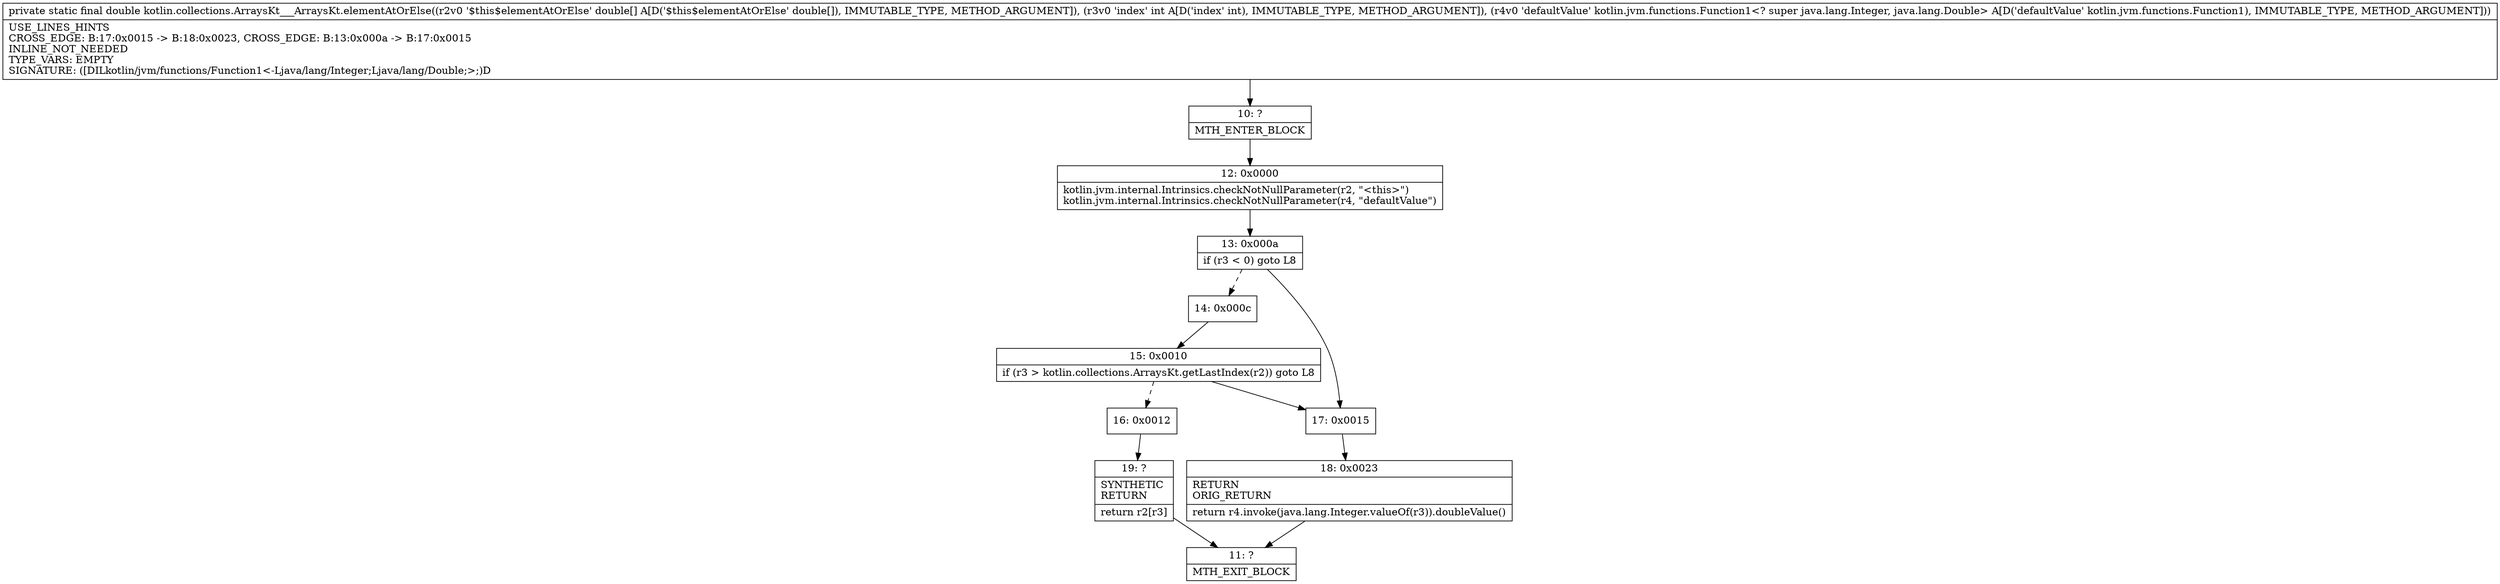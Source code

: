 digraph "CFG forkotlin.collections.ArraysKt___ArraysKt.elementAtOrElse([DILkotlin\/jvm\/functions\/Function1;)D" {
Node_10 [shape=record,label="{10\:\ ?|MTH_ENTER_BLOCK\l}"];
Node_12 [shape=record,label="{12\:\ 0x0000|kotlin.jvm.internal.Intrinsics.checkNotNullParameter(r2, \"\<this\>\")\lkotlin.jvm.internal.Intrinsics.checkNotNullParameter(r4, \"defaultValue\")\l}"];
Node_13 [shape=record,label="{13\:\ 0x000a|if (r3 \< 0) goto L8\l}"];
Node_14 [shape=record,label="{14\:\ 0x000c}"];
Node_15 [shape=record,label="{15\:\ 0x0010|if (r3 \> kotlin.collections.ArraysKt.getLastIndex(r2)) goto L8\l}"];
Node_16 [shape=record,label="{16\:\ 0x0012}"];
Node_19 [shape=record,label="{19\:\ ?|SYNTHETIC\lRETURN\l|return r2[r3]\l}"];
Node_11 [shape=record,label="{11\:\ ?|MTH_EXIT_BLOCK\l}"];
Node_17 [shape=record,label="{17\:\ 0x0015}"];
Node_18 [shape=record,label="{18\:\ 0x0023|RETURN\lORIG_RETURN\l|return r4.invoke(java.lang.Integer.valueOf(r3)).doubleValue()\l}"];
MethodNode[shape=record,label="{private static final double kotlin.collections.ArraysKt___ArraysKt.elementAtOrElse((r2v0 '$this$elementAtOrElse' double[] A[D('$this$elementAtOrElse' double[]), IMMUTABLE_TYPE, METHOD_ARGUMENT]), (r3v0 'index' int A[D('index' int), IMMUTABLE_TYPE, METHOD_ARGUMENT]), (r4v0 'defaultValue' kotlin.jvm.functions.Function1\<? super java.lang.Integer, java.lang.Double\> A[D('defaultValue' kotlin.jvm.functions.Function1), IMMUTABLE_TYPE, METHOD_ARGUMENT]))  | USE_LINES_HINTS\lCROSS_EDGE: B:17:0x0015 \-\> B:18:0x0023, CROSS_EDGE: B:13:0x000a \-\> B:17:0x0015\lINLINE_NOT_NEEDED\lTYPE_VARS: EMPTY\lSIGNATURE: ([DILkotlin\/jvm\/functions\/Function1\<\-Ljava\/lang\/Integer;Ljava\/lang\/Double;\>;)D\l}"];
MethodNode -> Node_10;Node_10 -> Node_12;
Node_12 -> Node_13;
Node_13 -> Node_14[style=dashed];
Node_13 -> Node_17;
Node_14 -> Node_15;
Node_15 -> Node_16[style=dashed];
Node_15 -> Node_17;
Node_16 -> Node_19;
Node_19 -> Node_11;
Node_17 -> Node_18;
Node_18 -> Node_11;
}

